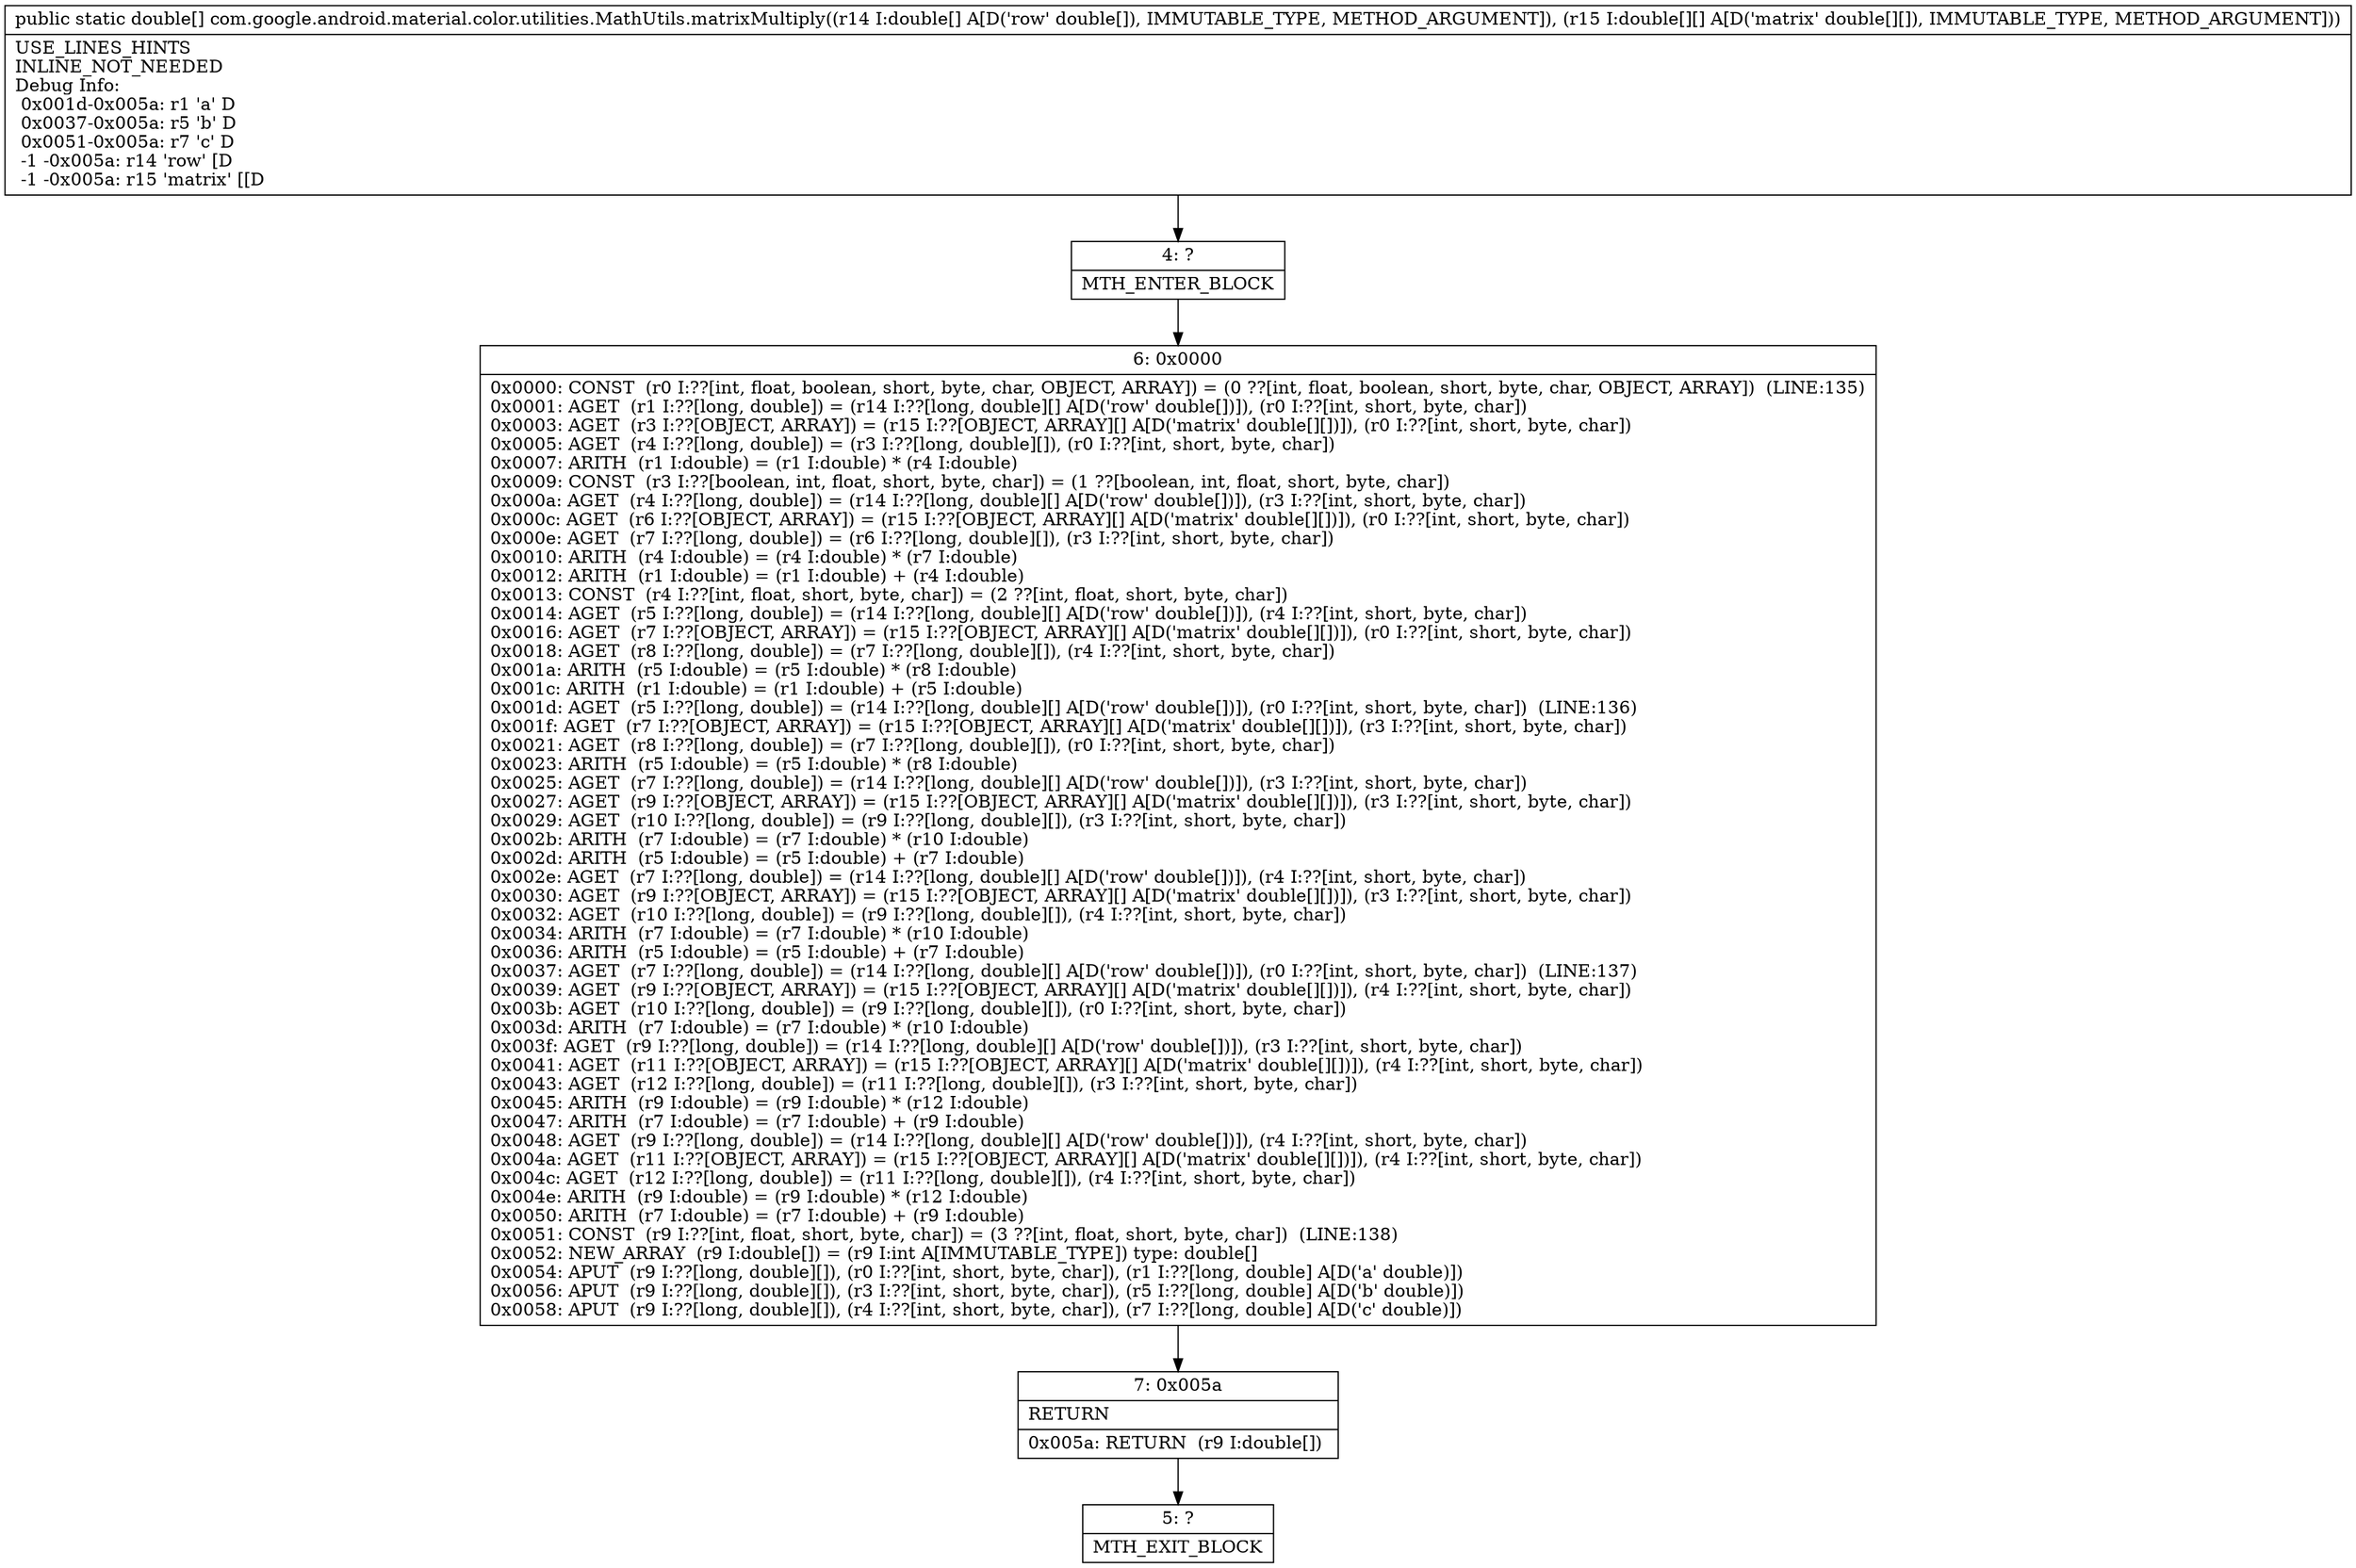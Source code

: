 digraph "CFG forcom.google.android.material.color.utilities.MathUtils.matrixMultiply([D[[D)[D" {
Node_4 [shape=record,label="{4\:\ ?|MTH_ENTER_BLOCK\l}"];
Node_6 [shape=record,label="{6\:\ 0x0000|0x0000: CONST  (r0 I:??[int, float, boolean, short, byte, char, OBJECT, ARRAY]) = (0 ??[int, float, boolean, short, byte, char, OBJECT, ARRAY])  (LINE:135)\l0x0001: AGET  (r1 I:??[long, double]) = (r14 I:??[long, double][] A[D('row' double[])]), (r0 I:??[int, short, byte, char]) \l0x0003: AGET  (r3 I:??[OBJECT, ARRAY]) = (r15 I:??[OBJECT, ARRAY][] A[D('matrix' double[][])]), (r0 I:??[int, short, byte, char]) \l0x0005: AGET  (r4 I:??[long, double]) = (r3 I:??[long, double][]), (r0 I:??[int, short, byte, char]) \l0x0007: ARITH  (r1 I:double) = (r1 I:double) * (r4 I:double) \l0x0009: CONST  (r3 I:??[boolean, int, float, short, byte, char]) = (1 ??[boolean, int, float, short, byte, char]) \l0x000a: AGET  (r4 I:??[long, double]) = (r14 I:??[long, double][] A[D('row' double[])]), (r3 I:??[int, short, byte, char]) \l0x000c: AGET  (r6 I:??[OBJECT, ARRAY]) = (r15 I:??[OBJECT, ARRAY][] A[D('matrix' double[][])]), (r0 I:??[int, short, byte, char]) \l0x000e: AGET  (r7 I:??[long, double]) = (r6 I:??[long, double][]), (r3 I:??[int, short, byte, char]) \l0x0010: ARITH  (r4 I:double) = (r4 I:double) * (r7 I:double) \l0x0012: ARITH  (r1 I:double) = (r1 I:double) + (r4 I:double) \l0x0013: CONST  (r4 I:??[int, float, short, byte, char]) = (2 ??[int, float, short, byte, char]) \l0x0014: AGET  (r5 I:??[long, double]) = (r14 I:??[long, double][] A[D('row' double[])]), (r4 I:??[int, short, byte, char]) \l0x0016: AGET  (r7 I:??[OBJECT, ARRAY]) = (r15 I:??[OBJECT, ARRAY][] A[D('matrix' double[][])]), (r0 I:??[int, short, byte, char]) \l0x0018: AGET  (r8 I:??[long, double]) = (r7 I:??[long, double][]), (r4 I:??[int, short, byte, char]) \l0x001a: ARITH  (r5 I:double) = (r5 I:double) * (r8 I:double) \l0x001c: ARITH  (r1 I:double) = (r1 I:double) + (r5 I:double) \l0x001d: AGET  (r5 I:??[long, double]) = (r14 I:??[long, double][] A[D('row' double[])]), (r0 I:??[int, short, byte, char])  (LINE:136)\l0x001f: AGET  (r7 I:??[OBJECT, ARRAY]) = (r15 I:??[OBJECT, ARRAY][] A[D('matrix' double[][])]), (r3 I:??[int, short, byte, char]) \l0x0021: AGET  (r8 I:??[long, double]) = (r7 I:??[long, double][]), (r0 I:??[int, short, byte, char]) \l0x0023: ARITH  (r5 I:double) = (r5 I:double) * (r8 I:double) \l0x0025: AGET  (r7 I:??[long, double]) = (r14 I:??[long, double][] A[D('row' double[])]), (r3 I:??[int, short, byte, char]) \l0x0027: AGET  (r9 I:??[OBJECT, ARRAY]) = (r15 I:??[OBJECT, ARRAY][] A[D('matrix' double[][])]), (r3 I:??[int, short, byte, char]) \l0x0029: AGET  (r10 I:??[long, double]) = (r9 I:??[long, double][]), (r3 I:??[int, short, byte, char]) \l0x002b: ARITH  (r7 I:double) = (r7 I:double) * (r10 I:double) \l0x002d: ARITH  (r5 I:double) = (r5 I:double) + (r7 I:double) \l0x002e: AGET  (r7 I:??[long, double]) = (r14 I:??[long, double][] A[D('row' double[])]), (r4 I:??[int, short, byte, char]) \l0x0030: AGET  (r9 I:??[OBJECT, ARRAY]) = (r15 I:??[OBJECT, ARRAY][] A[D('matrix' double[][])]), (r3 I:??[int, short, byte, char]) \l0x0032: AGET  (r10 I:??[long, double]) = (r9 I:??[long, double][]), (r4 I:??[int, short, byte, char]) \l0x0034: ARITH  (r7 I:double) = (r7 I:double) * (r10 I:double) \l0x0036: ARITH  (r5 I:double) = (r5 I:double) + (r7 I:double) \l0x0037: AGET  (r7 I:??[long, double]) = (r14 I:??[long, double][] A[D('row' double[])]), (r0 I:??[int, short, byte, char])  (LINE:137)\l0x0039: AGET  (r9 I:??[OBJECT, ARRAY]) = (r15 I:??[OBJECT, ARRAY][] A[D('matrix' double[][])]), (r4 I:??[int, short, byte, char]) \l0x003b: AGET  (r10 I:??[long, double]) = (r9 I:??[long, double][]), (r0 I:??[int, short, byte, char]) \l0x003d: ARITH  (r7 I:double) = (r7 I:double) * (r10 I:double) \l0x003f: AGET  (r9 I:??[long, double]) = (r14 I:??[long, double][] A[D('row' double[])]), (r3 I:??[int, short, byte, char]) \l0x0041: AGET  (r11 I:??[OBJECT, ARRAY]) = (r15 I:??[OBJECT, ARRAY][] A[D('matrix' double[][])]), (r4 I:??[int, short, byte, char]) \l0x0043: AGET  (r12 I:??[long, double]) = (r11 I:??[long, double][]), (r3 I:??[int, short, byte, char]) \l0x0045: ARITH  (r9 I:double) = (r9 I:double) * (r12 I:double) \l0x0047: ARITH  (r7 I:double) = (r7 I:double) + (r9 I:double) \l0x0048: AGET  (r9 I:??[long, double]) = (r14 I:??[long, double][] A[D('row' double[])]), (r4 I:??[int, short, byte, char]) \l0x004a: AGET  (r11 I:??[OBJECT, ARRAY]) = (r15 I:??[OBJECT, ARRAY][] A[D('matrix' double[][])]), (r4 I:??[int, short, byte, char]) \l0x004c: AGET  (r12 I:??[long, double]) = (r11 I:??[long, double][]), (r4 I:??[int, short, byte, char]) \l0x004e: ARITH  (r9 I:double) = (r9 I:double) * (r12 I:double) \l0x0050: ARITH  (r7 I:double) = (r7 I:double) + (r9 I:double) \l0x0051: CONST  (r9 I:??[int, float, short, byte, char]) = (3 ??[int, float, short, byte, char])  (LINE:138)\l0x0052: NEW_ARRAY  (r9 I:double[]) = (r9 I:int A[IMMUTABLE_TYPE]) type: double[] \l0x0054: APUT  (r9 I:??[long, double][]), (r0 I:??[int, short, byte, char]), (r1 I:??[long, double] A[D('a' double)]) \l0x0056: APUT  (r9 I:??[long, double][]), (r3 I:??[int, short, byte, char]), (r5 I:??[long, double] A[D('b' double)]) \l0x0058: APUT  (r9 I:??[long, double][]), (r4 I:??[int, short, byte, char]), (r7 I:??[long, double] A[D('c' double)]) \l}"];
Node_7 [shape=record,label="{7\:\ 0x005a|RETURN\l|0x005a: RETURN  (r9 I:double[]) \l}"];
Node_5 [shape=record,label="{5\:\ ?|MTH_EXIT_BLOCK\l}"];
MethodNode[shape=record,label="{public static double[] com.google.android.material.color.utilities.MathUtils.matrixMultiply((r14 I:double[] A[D('row' double[]), IMMUTABLE_TYPE, METHOD_ARGUMENT]), (r15 I:double[][] A[D('matrix' double[][]), IMMUTABLE_TYPE, METHOD_ARGUMENT]))  | USE_LINES_HINTS\lINLINE_NOT_NEEDED\lDebug Info:\l  0x001d\-0x005a: r1 'a' D\l  0x0037\-0x005a: r5 'b' D\l  0x0051\-0x005a: r7 'c' D\l  \-1 \-0x005a: r14 'row' [D\l  \-1 \-0x005a: r15 'matrix' [[D\l}"];
MethodNode -> Node_4;Node_4 -> Node_6;
Node_6 -> Node_7;
Node_7 -> Node_5;
}

